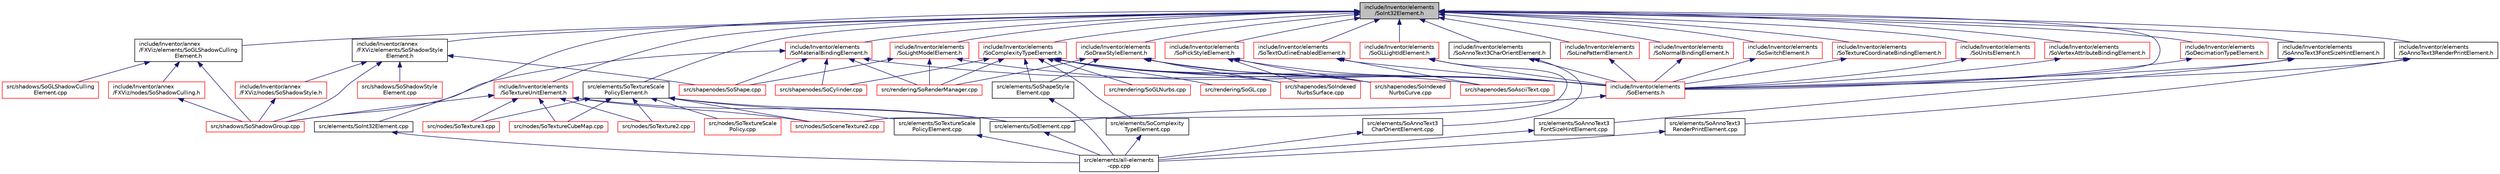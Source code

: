 digraph "include/Inventor/elements/SoInt32Element.h"
{
 // LATEX_PDF_SIZE
  edge [fontname="Helvetica",fontsize="10",labelfontname="Helvetica",labelfontsize="10"];
  node [fontname="Helvetica",fontsize="10",shape=record];
  Node1 [label="include/Inventor/elements\l/SoInt32Element.h",height=0.2,width=0.4,color="black", fillcolor="grey75", style="filled", fontcolor="black",tooltip=" "];
  Node1 -> Node2 [dir="back",color="midnightblue",fontsize="10",style="solid",fontname="Helvetica"];
  Node2 [label="src/elements/SoInt32Element.cpp",height=0.2,width=0.4,color="black", fillcolor="white", style="filled",URL="$SoInt32Element_8cpp.html",tooltip=" "];
  Node2 -> Node3 [dir="back",color="midnightblue",fontsize="10",style="solid",fontname="Helvetica"];
  Node3 [label="src/elements/all-elements\l-cpp.cpp",height=0.2,width=0.4,color="black", fillcolor="white", style="filled",URL="$all-elements-cpp_8cpp.html",tooltip=" "];
  Node1 -> Node4 [dir="back",color="midnightblue",fontsize="10",style="solid",fontname="Helvetica"];
  Node4 [label="src/elements/SoTextureScale\lPolicyElement.h",height=0.2,width=0.4,color="black", fillcolor="white", style="filled",URL="$SoTextureScalePolicyElement_8h.html",tooltip=" "];
  Node4 -> Node5 [dir="back",color="midnightblue",fontsize="10",style="solid",fontname="Helvetica"];
  Node5 [label="src/elements/SoElement.cpp",height=0.2,width=0.4,color="black", fillcolor="white", style="filled",URL="$SoElement_8cpp.html",tooltip=" "];
  Node5 -> Node3 [dir="back",color="midnightblue",fontsize="10",style="solid",fontname="Helvetica"];
  Node4 -> Node6 [dir="back",color="midnightblue",fontsize="10",style="solid",fontname="Helvetica"];
  Node6 [label="src/elements/SoTextureScale\lPolicyElement.cpp",height=0.2,width=0.4,color="black", fillcolor="white", style="filled",URL="$SoTextureScalePolicyElement_8cpp.html",tooltip=" "];
  Node6 -> Node3 [dir="back",color="midnightblue",fontsize="10",style="solid",fontname="Helvetica"];
  Node4 -> Node7 [dir="back",color="midnightblue",fontsize="10",style="solid",fontname="Helvetica"];
  Node7 [label="src/nodes/SoSceneTexture2.cpp",height=0.2,width=0.4,color="red", fillcolor="white", style="filled",URL="$SoSceneTexture2_8cpp.html",tooltip=" "];
  Node4 -> Node9 [dir="back",color="midnightblue",fontsize="10",style="solid",fontname="Helvetica"];
  Node9 [label="src/nodes/SoTexture2.cpp",height=0.2,width=0.4,color="red", fillcolor="white", style="filled",URL="$SoTexture2_8cpp.html",tooltip=" "];
  Node4 -> Node10 [dir="back",color="midnightblue",fontsize="10",style="solid",fontname="Helvetica"];
  Node10 [label="src/nodes/SoTexture3.cpp",height=0.2,width=0.4,color="red", fillcolor="white", style="filled",URL="$SoTexture3_8cpp.html",tooltip=" "];
  Node4 -> Node11 [dir="back",color="midnightblue",fontsize="10",style="solid",fontname="Helvetica"];
  Node11 [label="src/nodes/SoTextureCubeMap.cpp",height=0.2,width=0.4,color="red", fillcolor="white", style="filled",URL="$SoTextureCubeMap_8cpp.html",tooltip=" "];
  Node4 -> Node12 [dir="back",color="midnightblue",fontsize="10",style="solid",fontname="Helvetica"];
  Node12 [label="src/nodes/SoTextureScale\lPolicy.cpp",height=0.2,width=0.4,color="red", fillcolor="white", style="filled",URL="$SoTextureScalePolicy_8cpp.html",tooltip=" "];
  Node1 -> Node13 [dir="back",color="midnightblue",fontsize="10",style="solid",fontname="Helvetica"];
  Node13 [label="include/Inventor/annex\l/FXViz/elements/SoGLShadowCulling\lElement.h",height=0.2,width=0.4,color="black", fillcolor="white", style="filled",URL="$SoGLShadowCullingElement_8h.html",tooltip=" "];
  Node13 -> Node14 [dir="back",color="midnightblue",fontsize="10",style="solid",fontname="Helvetica"];
  Node14 [label="src/shadows/SoGLShadowCulling\lElement.cpp",height=0.2,width=0.4,color="red", fillcolor="white", style="filled",URL="$SoGLShadowCullingElement_8cpp.html",tooltip=" "];
  Node13 -> Node16 [dir="back",color="midnightblue",fontsize="10",style="solid",fontname="Helvetica"];
  Node16 [label="src/shadows/SoShadowGroup.cpp",height=0.2,width=0.4,color="red", fillcolor="white", style="filled",URL="$SoShadowGroup_8cpp.html",tooltip=" "];
  Node13 -> Node17 [dir="back",color="midnightblue",fontsize="10",style="solid",fontname="Helvetica"];
  Node17 [label="include/Inventor/annex\l/FXViz/nodes/SoShadowCulling.h",height=0.2,width=0.4,color="red", fillcolor="white", style="filled",URL="$SoShadowCulling_8h.html",tooltip=" "];
  Node17 -> Node16 [dir="back",color="midnightblue",fontsize="10",style="solid",fontname="Helvetica"];
  Node1 -> Node19 [dir="back",color="midnightblue",fontsize="10",style="solid",fontname="Helvetica"];
  Node19 [label="include/Inventor/annex\l/FXViz/elements/SoShadowStyle\lElement.h",height=0.2,width=0.4,color="black", fillcolor="white", style="filled",URL="$SoShadowStyleElement_8h.html",tooltip=" "];
  Node19 -> Node16 [dir="back",color="midnightblue",fontsize="10",style="solid",fontname="Helvetica"];
  Node19 -> Node20 [dir="back",color="midnightblue",fontsize="10",style="solid",fontname="Helvetica"];
  Node20 [label="src/shadows/SoShadowStyle\lElement.cpp",height=0.2,width=0.4,color="red", fillcolor="white", style="filled",URL="$SoShadowStyleElement_8cpp.html",tooltip=" "];
  Node19 -> Node21 [dir="back",color="midnightblue",fontsize="10",style="solid",fontname="Helvetica"];
  Node21 [label="src/shapenodes/SoShape.cpp",height=0.2,width=0.4,color="red", fillcolor="white", style="filled",URL="$SoShape_8cpp.html",tooltip=" "];
  Node19 -> Node23 [dir="back",color="midnightblue",fontsize="10",style="solid",fontname="Helvetica"];
  Node23 [label="include/Inventor/annex\l/FXViz/nodes/SoShadowStyle.h",height=0.2,width=0.4,color="red", fillcolor="white", style="filled",URL="$SoShadowStyle_8h.html",tooltip=" "];
  Node23 -> Node16 [dir="back",color="midnightblue",fontsize="10",style="solid",fontname="Helvetica"];
  Node1 -> Node25 [dir="back",color="midnightblue",fontsize="10",style="solid",fontname="Helvetica"];
  Node25 [label="include/Inventor/elements\l/SoAnnoText3CharOrientElement.h",height=0.2,width=0.4,color="black", fillcolor="white", style="filled",URL="$SoAnnoText3CharOrientElement_8h.html",tooltip=" "];
  Node25 -> Node26 [dir="back",color="midnightblue",fontsize="10",style="solid",fontname="Helvetica"];
  Node26 [label="src/elements/SoAnnoText3\lCharOrientElement.cpp",height=0.2,width=0.4,color="black", fillcolor="white", style="filled",URL="$SoAnnoText3CharOrientElement_8cpp.html",tooltip=" "];
  Node26 -> Node3 [dir="back",color="midnightblue",fontsize="10",style="solid",fontname="Helvetica"];
  Node25 -> Node27 [dir="back",color="midnightblue",fontsize="10",style="solid",fontname="Helvetica"];
  Node27 [label="include/Inventor/elements\l/SoElements.h",height=0.2,width=0.4,color="red", fillcolor="white", style="filled",URL="$SoElements_8h.html",tooltip=" "];
  Node27 -> Node5 [dir="back",color="midnightblue",fontsize="10",style="solid",fontname="Helvetica"];
  Node1 -> Node29 [dir="back",color="midnightblue",fontsize="10",style="solid",fontname="Helvetica"];
  Node29 [label="include/Inventor/elements\l/SoAnnoText3FontSizeHintElement.h",height=0.2,width=0.4,color="black", fillcolor="white", style="filled",URL="$SoAnnoText3FontSizeHintElement_8h.html",tooltip=" "];
  Node29 -> Node30 [dir="back",color="midnightblue",fontsize="10",style="solid",fontname="Helvetica"];
  Node30 [label="src/elements/SoAnnoText3\lFontSizeHintElement.cpp",height=0.2,width=0.4,color="black", fillcolor="white", style="filled",URL="$SoAnnoText3FontSizeHintElement_8cpp.html",tooltip=" "];
  Node30 -> Node3 [dir="back",color="midnightblue",fontsize="10",style="solid",fontname="Helvetica"];
  Node29 -> Node27 [dir="back",color="midnightblue",fontsize="10",style="solid",fontname="Helvetica"];
  Node1 -> Node31 [dir="back",color="midnightblue",fontsize="10",style="solid",fontname="Helvetica"];
  Node31 [label="include/Inventor/elements\l/SoAnnoText3RenderPrintElement.h",height=0.2,width=0.4,color="black", fillcolor="white", style="filled",URL="$SoAnnoText3RenderPrintElement_8h.html",tooltip=" "];
  Node31 -> Node32 [dir="back",color="midnightblue",fontsize="10",style="solid",fontname="Helvetica"];
  Node32 [label="src/elements/SoAnnoText3\lRenderPrintElement.cpp",height=0.2,width=0.4,color="black", fillcolor="white", style="filled",URL="$SoAnnoText3RenderPrintElement_8cpp.html",tooltip=" "];
  Node32 -> Node3 [dir="back",color="midnightblue",fontsize="10",style="solid",fontname="Helvetica"];
  Node31 -> Node27 [dir="back",color="midnightblue",fontsize="10",style="solid",fontname="Helvetica"];
  Node1 -> Node33 [dir="back",color="midnightblue",fontsize="10",style="solid",fontname="Helvetica"];
  Node33 [label="include/Inventor/elements\l/SoComplexityTypeElement.h",height=0.2,width=0.4,color="red", fillcolor="white", style="filled",URL="$SoComplexityTypeElement_8h.html",tooltip=" "];
  Node33 -> Node34 [dir="back",color="midnightblue",fontsize="10",style="solid",fontname="Helvetica"];
  Node34 [label="src/elements/SoComplexity\lTypeElement.cpp",height=0.2,width=0.4,color="black", fillcolor="white", style="filled",URL="$SoComplexityTypeElement_8cpp.html",tooltip=" "];
  Node34 -> Node3 [dir="back",color="midnightblue",fontsize="10",style="solid",fontname="Helvetica"];
  Node33 -> Node35 [dir="back",color="midnightblue",fontsize="10",style="solid",fontname="Helvetica"];
  Node35 [label="src/elements/SoShapeStyle\lElement.cpp",height=0.2,width=0.4,color="black", fillcolor="white", style="filled",URL="$SoShapeStyleElement_8cpp.html",tooltip=" "];
  Node35 -> Node3 [dir="back",color="midnightblue",fontsize="10",style="solid",fontname="Helvetica"];
  Node33 -> Node36 [dir="back",color="midnightblue",fontsize="10",style="solid",fontname="Helvetica"];
  Node36 [label="src/rendering/SoGL.cpp",height=0.2,width=0.4,color="red", fillcolor="white", style="filled",URL="$SoGL_8cpp.html",tooltip=" "];
  Node33 -> Node38 [dir="back",color="midnightblue",fontsize="10",style="solid",fontname="Helvetica"];
  Node38 [label="src/rendering/SoGLNurbs.cpp",height=0.2,width=0.4,color="red", fillcolor="white", style="filled",URL="$SoGLNurbs_8cpp.html",tooltip=" "];
  Node33 -> Node39 [dir="back",color="midnightblue",fontsize="10",style="solid",fontname="Helvetica"];
  Node39 [label="src/rendering/SoRenderManager.cpp",height=0.2,width=0.4,color="red", fillcolor="white", style="filled",URL="$SoRenderManager_8cpp.html",tooltip=" "];
  Node33 -> Node40 [dir="back",color="midnightblue",fontsize="10",style="solid",fontname="Helvetica"];
  Node40 [label="src/shapenodes/SoAsciiText.cpp",height=0.2,width=0.4,color="red", fillcolor="white", style="filled",URL="$SoAsciiText_8cpp.html",tooltip=" "];
  Node33 -> Node41 [dir="back",color="midnightblue",fontsize="10",style="solid",fontname="Helvetica"];
  Node41 [label="src/shapenodes/SoCylinder.cpp",height=0.2,width=0.4,color="red", fillcolor="white", style="filled",URL="$SoCylinder_8cpp.html",tooltip=" "];
  Node33 -> Node42 [dir="back",color="midnightblue",fontsize="10",style="solid",fontname="Helvetica"];
  Node42 [label="src/shapenodes/SoIndexed\lNurbsCurve.cpp",height=0.2,width=0.4,color="red", fillcolor="white", style="filled",URL="$SoIndexedNurbsCurve_8cpp.html",tooltip=" "];
  Node33 -> Node43 [dir="back",color="midnightblue",fontsize="10",style="solid",fontname="Helvetica"];
  Node43 [label="src/shapenodes/SoIndexed\lNurbsSurface.cpp",height=0.2,width=0.4,color="red", fillcolor="white", style="filled",URL="$SoIndexedNurbsSurface_8cpp.html",tooltip=" "];
  Node33 -> Node27 [dir="back",color="midnightblue",fontsize="10",style="solid",fontname="Helvetica"];
  Node1 -> Node142 [dir="back",color="midnightblue",fontsize="10",style="solid",fontname="Helvetica"];
  Node142 [label="include/Inventor/elements\l/SoDecimationTypeElement.h",height=0.2,width=0.4,color="red", fillcolor="white", style="filled",URL="$SoDecimationTypeElement_8h.html",tooltip=" "];
  Node142 -> Node27 [dir="back",color="midnightblue",fontsize="10",style="solid",fontname="Helvetica"];
  Node1 -> Node162 [dir="back",color="midnightblue",fontsize="10",style="solid",fontname="Helvetica"];
  Node162 [label="include/Inventor/elements\l/SoDrawStyleElement.h",height=0.2,width=0.4,color="red", fillcolor="white", style="filled",URL="$SoDrawStyleElement_8h.html",tooltip=" "];
  Node162 -> Node35 [dir="back",color="midnightblue",fontsize="10",style="solid",fontname="Helvetica"];
  Node162 -> Node39 [dir="back",color="midnightblue",fontsize="10",style="solid",fontname="Helvetica"];
  Node162 -> Node42 [dir="back",color="midnightblue",fontsize="10",style="solid",fontname="Helvetica"];
  Node162 -> Node43 [dir="back",color="midnightblue",fontsize="10",style="solid",fontname="Helvetica"];
  Node162 -> Node27 [dir="back",color="midnightblue",fontsize="10",style="solid",fontname="Helvetica"];
  Node1 -> Node27 [dir="back",color="midnightblue",fontsize="10",style="solid",fontname="Helvetica"];
  Node1 -> Node169 [dir="back",color="midnightblue",fontsize="10",style="solid",fontname="Helvetica"];
  Node169 [label="include/Inventor/elements\l/SoGLLightIdElement.h",height=0.2,width=0.4,color="red", fillcolor="white", style="filled",URL="$SoGLLightIdElement_8h.html",tooltip=" "];
  Node169 -> Node7 [dir="back",color="midnightblue",fontsize="10",style="solid",fontname="Helvetica"];
  Node169 -> Node27 [dir="back",color="midnightblue",fontsize="10",style="solid",fontname="Helvetica"];
  Node1 -> Node174 [dir="back",color="midnightblue",fontsize="10",style="solid",fontname="Helvetica"];
  Node174 [label="include/Inventor/elements\l/SoLightModelElement.h",height=0.2,width=0.4,color="red", fillcolor="white", style="filled",URL="$SoLightModelElement_8h.html",tooltip=" "];
  Node174 -> Node39 [dir="back",color="midnightblue",fontsize="10",style="solid",fontname="Helvetica"];
  Node174 -> Node21 [dir="back",color="midnightblue",fontsize="10",style="solid",fontname="Helvetica"];
  Node174 -> Node27 [dir="back",color="midnightblue",fontsize="10",style="solid",fontname="Helvetica"];
  Node1 -> Node178 [dir="back",color="midnightblue",fontsize="10",style="solid",fontname="Helvetica"];
  Node178 [label="include/Inventor/elements\l/SoLinePatternElement.h",height=0.2,width=0.4,color="red", fillcolor="white", style="filled",URL="$SoLinePatternElement_8h.html",tooltip=" "];
  Node178 -> Node27 [dir="back",color="midnightblue",fontsize="10",style="solid",fontname="Helvetica"];
  Node1 -> Node182 [dir="back",color="midnightblue",fontsize="10",style="solid",fontname="Helvetica"];
  Node182 [label="include/Inventor/elements\l/SoMaterialBindingElement.h",height=0.2,width=0.4,color="red", fillcolor="white", style="filled",URL="$SoMaterialBindingElement_8h.html",tooltip=" "];
  Node182 -> Node39 [dir="back",color="midnightblue",fontsize="10",style="solid",fontname="Helvetica"];
  Node182 -> Node16 [dir="back",color="midnightblue",fontsize="10",style="solid",fontname="Helvetica"];
  Node182 -> Node41 [dir="back",color="midnightblue",fontsize="10",style="solid",fontname="Helvetica"];
  Node182 -> Node21 [dir="back",color="midnightblue",fontsize="10",style="solid",fontname="Helvetica"];
  Node182 -> Node27 [dir="back",color="midnightblue",fontsize="10",style="solid",fontname="Helvetica"];
  Node1 -> Node216 [dir="back",color="midnightblue",fontsize="10",style="solid",fontname="Helvetica"];
  Node216 [label="include/Inventor/elements\l/SoNormalBindingElement.h",height=0.2,width=0.4,color="red", fillcolor="white", style="filled",URL="$SoNormalBindingElement_8h.html",tooltip=" "];
  Node216 -> Node27 [dir="back",color="midnightblue",fontsize="10",style="solid",fontname="Helvetica"];
  Node1 -> Node219 [dir="back",color="midnightblue",fontsize="10",style="solid",fontname="Helvetica"];
  Node219 [label="include/Inventor/elements\l/SoPickStyleElement.h",height=0.2,width=0.4,color="red", fillcolor="white", style="filled",URL="$SoPickStyleElement_8h.html",tooltip=" "];
  Node219 -> Node42 [dir="back",color="midnightblue",fontsize="10",style="solid",fontname="Helvetica"];
  Node219 -> Node43 [dir="back",color="midnightblue",fontsize="10",style="solid",fontname="Helvetica"];
  Node219 -> Node27 [dir="back",color="midnightblue",fontsize="10",style="solid",fontname="Helvetica"];
  Node1 -> Node223 [dir="back",color="midnightblue",fontsize="10",style="solid",fontname="Helvetica"];
  Node223 [label="include/Inventor/elements\l/SoSwitchElement.h",height=0.2,width=0.4,color="red", fillcolor="white", style="filled",URL="$SoSwitchElement_8h.html",tooltip=" "];
  Node223 -> Node27 [dir="back",color="midnightblue",fontsize="10",style="solid",fontname="Helvetica"];
  Node1 -> Node227 [dir="back",color="midnightblue",fontsize="10",style="solid",fontname="Helvetica"];
  Node227 [label="include/Inventor/elements\l/SoTextOutlineEnabledElement.h",height=0.2,width=0.4,color="red", fillcolor="white", style="filled",URL="$SoTextOutlineEnabledElement_8h.html",tooltip=" "];
  Node227 -> Node40 [dir="back",color="midnightblue",fontsize="10",style="solid",fontname="Helvetica"];
  Node227 -> Node27 [dir="back",color="midnightblue",fontsize="10",style="solid",fontname="Helvetica"];
  Node1 -> Node229 [dir="back",color="midnightblue",fontsize="10",style="solid",fontname="Helvetica"];
  Node229 [label="include/Inventor/elements\l/SoTextureCoordinateBindingElement.h",height=0.2,width=0.4,color="red", fillcolor="white", style="filled",URL="$SoTextureCoordinateBindingElement_8h.html",tooltip=" "];
  Node229 -> Node27 [dir="back",color="midnightblue",fontsize="10",style="solid",fontname="Helvetica"];
  Node1 -> Node232 [dir="back",color="midnightblue",fontsize="10",style="solid",fontname="Helvetica"];
  Node232 [label="include/Inventor/elements\l/SoTextureUnitElement.h",height=0.2,width=0.4,color="red", fillcolor="white", style="filled",URL="$SoTextureUnitElement_8h.html",tooltip=" "];
  Node232 -> Node5 [dir="back",color="midnightblue",fontsize="10",style="solid",fontname="Helvetica"];
  Node232 -> Node7 [dir="back",color="midnightblue",fontsize="10",style="solid",fontname="Helvetica"];
  Node232 -> Node9 [dir="back",color="midnightblue",fontsize="10",style="solid",fontname="Helvetica"];
  Node232 -> Node10 [dir="back",color="midnightblue",fontsize="10",style="solid",fontname="Helvetica"];
  Node232 -> Node11 [dir="back",color="midnightblue",fontsize="10",style="solid",fontname="Helvetica"];
  Node232 -> Node16 [dir="back",color="midnightblue",fontsize="10",style="solid",fontname="Helvetica"];
  Node1 -> Node241 [dir="back",color="midnightblue",fontsize="10",style="solid",fontname="Helvetica"];
  Node241 [label="include/Inventor/elements\l/SoUnitsElement.h",height=0.2,width=0.4,color="red", fillcolor="white", style="filled",URL="$SoUnitsElement_8h.html",tooltip=" "];
  Node241 -> Node27 [dir="back",color="midnightblue",fontsize="10",style="solid",fontname="Helvetica"];
  Node1 -> Node243 [dir="back",color="midnightblue",fontsize="10",style="solid",fontname="Helvetica"];
  Node243 [label="include/Inventor/elements\l/SoVertexAttributeBindingElement.h",height=0.2,width=0.4,color="red", fillcolor="white", style="filled",URL="$SoVertexAttributeBindingElement_8h.html",tooltip=" "];
  Node243 -> Node27 [dir="back",color="midnightblue",fontsize="10",style="solid",fontname="Helvetica"];
}
